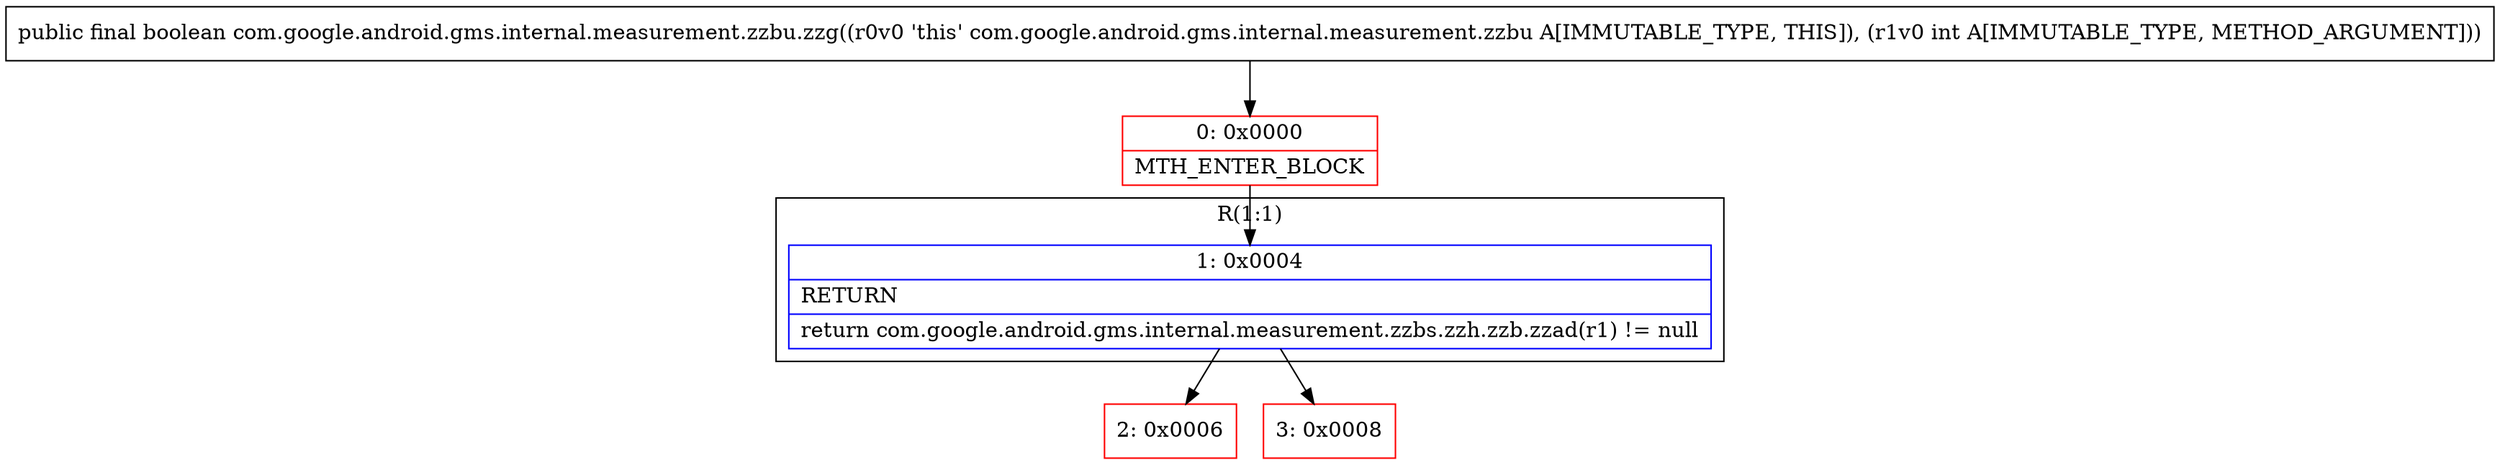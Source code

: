 digraph "CFG forcom.google.android.gms.internal.measurement.zzbu.zzg(I)Z" {
subgraph cluster_Region_1358813260 {
label = "R(1:1)";
node [shape=record,color=blue];
Node_1 [shape=record,label="{1\:\ 0x0004|RETURN\l|return com.google.android.gms.internal.measurement.zzbs.zzh.zzb.zzad(r1) != null\l}"];
}
Node_0 [shape=record,color=red,label="{0\:\ 0x0000|MTH_ENTER_BLOCK\l}"];
Node_2 [shape=record,color=red,label="{2\:\ 0x0006}"];
Node_3 [shape=record,color=red,label="{3\:\ 0x0008}"];
MethodNode[shape=record,label="{public final boolean com.google.android.gms.internal.measurement.zzbu.zzg((r0v0 'this' com.google.android.gms.internal.measurement.zzbu A[IMMUTABLE_TYPE, THIS]), (r1v0 int A[IMMUTABLE_TYPE, METHOD_ARGUMENT])) }"];
MethodNode -> Node_0;
Node_1 -> Node_2;
Node_1 -> Node_3;
Node_0 -> Node_1;
}


